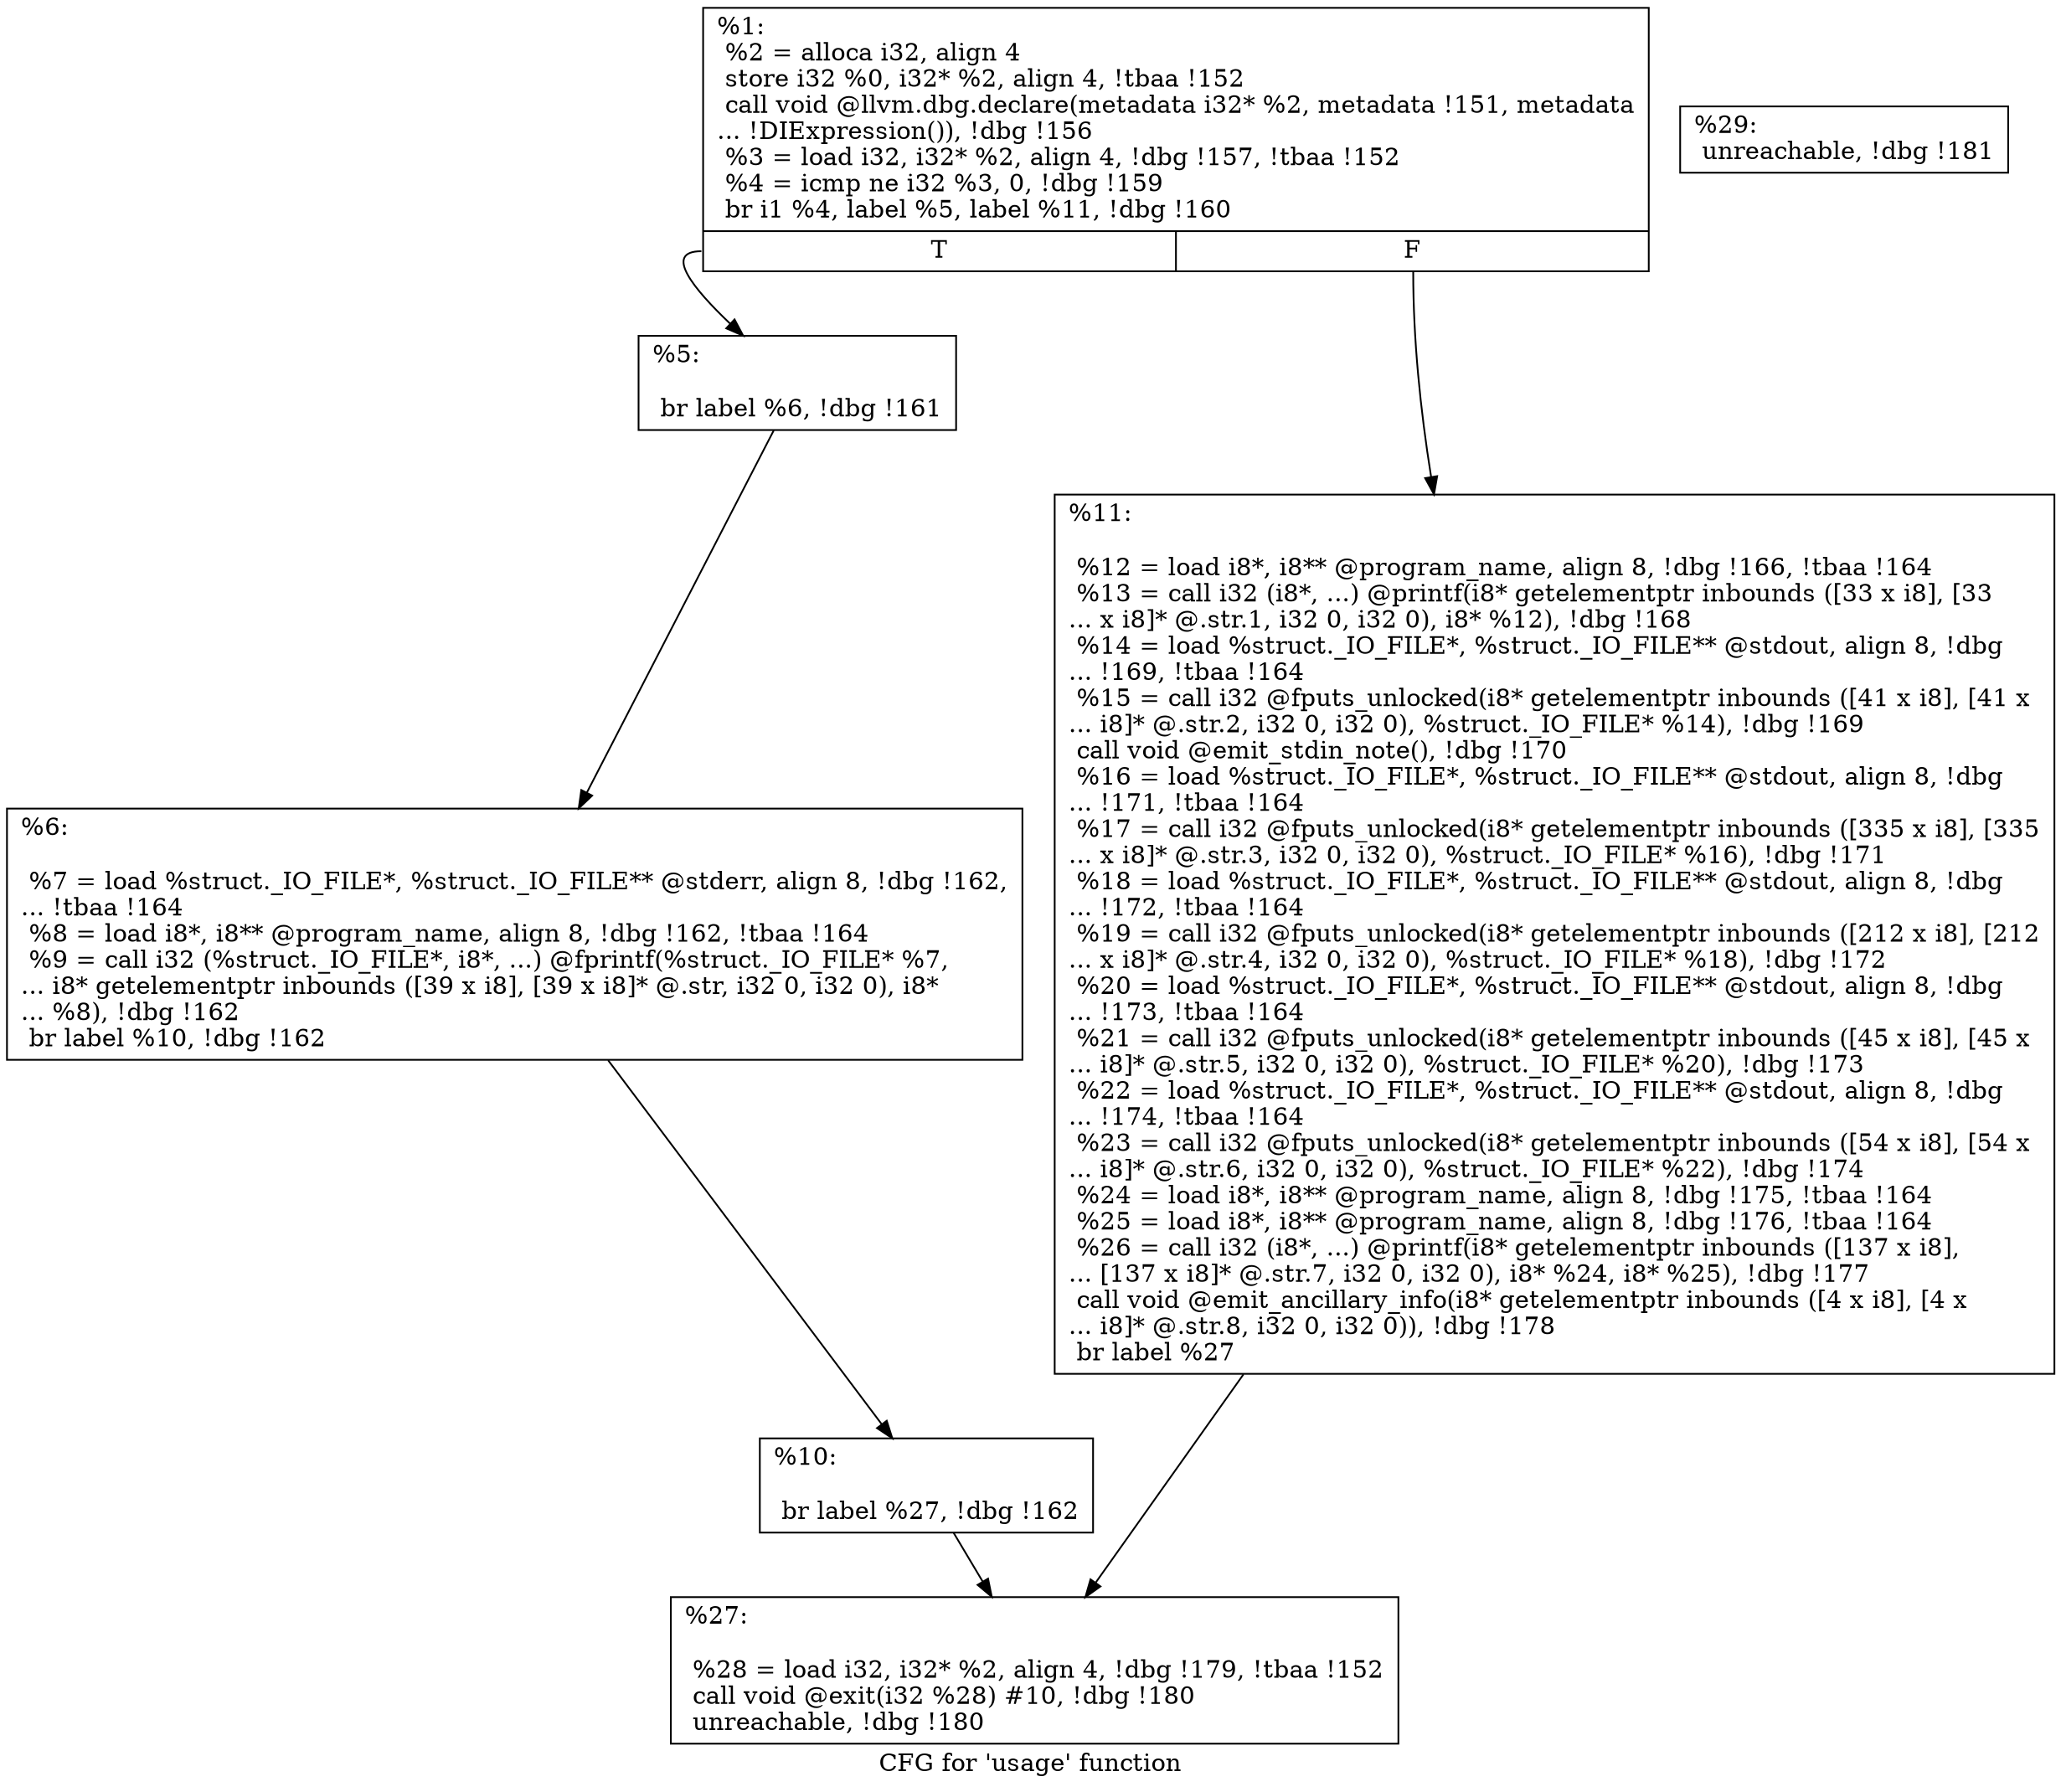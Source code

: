 digraph "CFG for 'usage' function" {
	label="CFG for 'usage' function";

	Node0x13a6a90 [shape=record,label="{%1:\l  %2 = alloca i32, align 4\l  store i32 %0, i32* %2, align 4, !tbaa !152\l  call void @llvm.dbg.declare(metadata i32* %2, metadata !151, metadata\l... !DIExpression()), !dbg !156\l  %3 = load i32, i32* %2, align 4, !dbg !157, !tbaa !152\l  %4 = icmp ne i32 %3, 0, !dbg !159\l  br i1 %4, label %5, label %11, !dbg !160\l|{<s0>T|<s1>F}}"];
	Node0x13a6a90:s0 -> Node0x13ba660;
	Node0x13a6a90:s1 -> Node0x13ba750;
	Node0x13ba660 [shape=record,label="{%5:\l\l  br label %6, !dbg !161\l}"];
	Node0x13ba660 -> Node0x13ba6b0;
	Node0x13ba6b0 [shape=record,label="{%6:\l\l  %7 = load %struct._IO_FILE*, %struct._IO_FILE** @stderr, align 8, !dbg !162,\l... !tbaa !164\l  %8 = load i8*, i8** @program_name, align 8, !dbg !162, !tbaa !164\l  %9 = call i32 (%struct._IO_FILE*, i8*, ...) @fprintf(%struct._IO_FILE* %7,\l... i8* getelementptr inbounds ([39 x i8], [39 x i8]* @.str, i32 0, i32 0), i8*\l... %8), !dbg !162\l  br label %10, !dbg !162\l}"];
	Node0x13ba6b0 -> Node0x13ba700;
	Node0x13ba700 [shape=record,label="{%10:\l\l  br label %27, !dbg !162\l}"];
	Node0x13ba700 -> Node0x13ba7a0;
	Node0x13ba750 [shape=record,label="{%11:\l\l  %12 = load i8*, i8** @program_name, align 8, !dbg !166, !tbaa !164\l  %13 = call i32 (i8*, ...) @printf(i8* getelementptr inbounds ([33 x i8], [33\l... x i8]* @.str.1, i32 0, i32 0), i8* %12), !dbg !168\l  %14 = load %struct._IO_FILE*, %struct._IO_FILE** @stdout, align 8, !dbg\l... !169, !tbaa !164\l  %15 = call i32 @fputs_unlocked(i8* getelementptr inbounds ([41 x i8], [41 x\l... i8]* @.str.2, i32 0, i32 0), %struct._IO_FILE* %14), !dbg !169\l  call void @emit_stdin_note(), !dbg !170\l  %16 = load %struct._IO_FILE*, %struct._IO_FILE** @stdout, align 8, !dbg\l... !171, !tbaa !164\l  %17 = call i32 @fputs_unlocked(i8* getelementptr inbounds ([335 x i8], [335\l... x i8]* @.str.3, i32 0, i32 0), %struct._IO_FILE* %16), !dbg !171\l  %18 = load %struct._IO_FILE*, %struct._IO_FILE** @stdout, align 8, !dbg\l... !172, !tbaa !164\l  %19 = call i32 @fputs_unlocked(i8* getelementptr inbounds ([212 x i8], [212\l... x i8]* @.str.4, i32 0, i32 0), %struct._IO_FILE* %18), !dbg !172\l  %20 = load %struct._IO_FILE*, %struct._IO_FILE** @stdout, align 8, !dbg\l... !173, !tbaa !164\l  %21 = call i32 @fputs_unlocked(i8* getelementptr inbounds ([45 x i8], [45 x\l... i8]* @.str.5, i32 0, i32 0), %struct._IO_FILE* %20), !dbg !173\l  %22 = load %struct._IO_FILE*, %struct._IO_FILE** @stdout, align 8, !dbg\l... !174, !tbaa !164\l  %23 = call i32 @fputs_unlocked(i8* getelementptr inbounds ([54 x i8], [54 x\l... i8]* @.str.6, i32 0, i32 0), %struct._IO_FILE* %22), !dbg !174\l  %24 = load i8*, i8** @program_name, align 8, !dbg !175, !tbaa !164\l  %25 = load i8*, i8** @program_name, align 8, !dbg !176, !tbaa !164\l  %26 = call i32 (i8*, ...) @printf(i8* getelementptr inbounds ([137 x i8],\l... [137 x i8]* @.str.7, i32 0, i32 0), i8* %24, i8* %25), !dbg !177\l  call void @emit_ancillary_info(i8* getelementptr inbounds ([4 x i8], [4 x\l... i8]* @.str.8, i32 0, i32 0)), !dbg !178\l  br label %27\l}"];
	Node0x13ba750 -> Node0x13ba7a0;
	Node0x13ba7a0 [shape=record,label="{%27:\l\l  %28 = load i32, i32* %2, align 4, !dbg !179, !tbaa !152\l  call void @exit(i32 %28) #10, !dbg !180\l  unreachable, !dbg !180\l}"];
	Node0x13ba7f0 [shape=record,label="{%29:                                                  \l  unreachable, !dbg !181\l}"];
}
